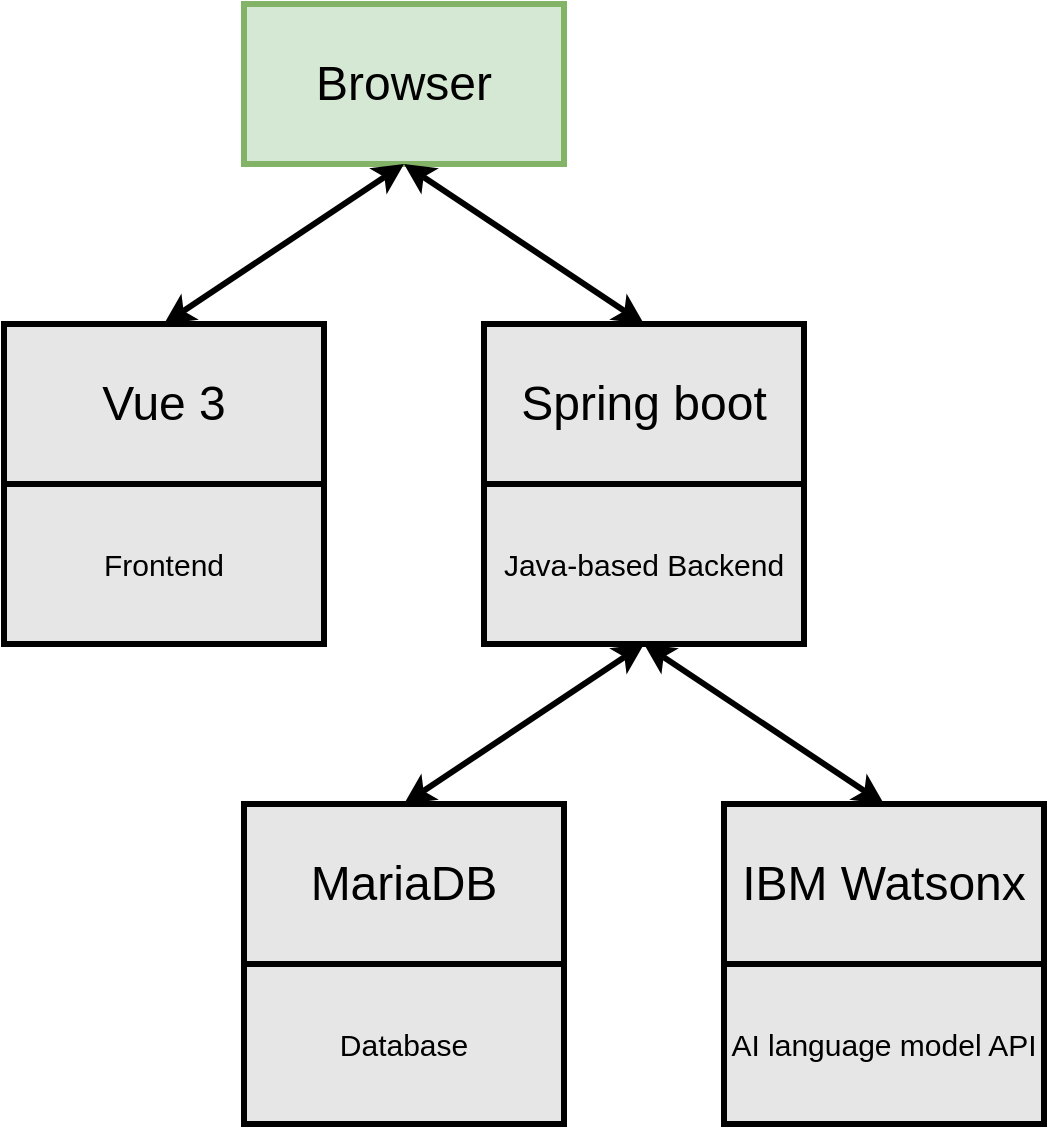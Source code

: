<mxfile version="24.7.17">
  <diagram name="Page-1" id="2GXR76-M0Fvng0QCse3A">
    <mxGraphModel dx="1590" dy="967" grid="1" gridSize="10" guides="1" tooltips="1" connect="1" arrows="1" fold="1" page="1" pageScale="1" pageWidth="827" pageHeight="1169" math="0" shadow="0">
      <root>
        <mxCell id="0" />
        <mxCell id="1" parent="0" />
        <mxCell id="c53XrRWpCATAmcm16bnj-1" value="&lt;div style=&quot;font-size: 24px;&quot;&gt;Browser&lt;/div&gt;" style="rounded=0;whiteSpace=wrap;html=1;fillColor=#d5e8d4;strokeColor=#82b366;strokeWidth=3;fontSize=24;" parent="1" vertex="1">
          <mxGeometry x="320" y="80" width="160" height="80" as="geometry" />
        </mxCell>
        <mxCell id="c53XrRWpCATAmcm16bnj-13" value="MariaDB" style="rounded=0;whiteSpace=wrap;html=1;strokeWidth=3;fontSize=24;fillColor=#E6E6E6;" parent="1" vertex="1">
          <mxGeometry x="320" y="480" width="160" height="80" as="geometry" />
        </mxCell>
        <mxCell id="c53XrRWpCATAmcm16bnj-14" value="&lt;div style=&quot;font-size: 15px;&quot;&gt;Database&lt;/div&gt;" style="rounded=0;whiteSpace=wrap;html=1;strokeWidth=3;fillColor=#E6E6E6;fontSize=15;" parent="1" vertex="1">
          <mxGeometry x="320" y="560" width="160" height="80" as="geometry" />
        </mxCell>
        <mxCell id="c53XrRWpCATAmcm16bnj-16" value="" style="endArrow=classic;startArrow=classic;html=1;rounded=0;entryX=0.5;entryY=1;entryDx=0;entryDy=0;exitX=0.5;exitY=0;exitDx=0;exitDy=0;strokeWidth=3;" parent="1" source="c53XrRWpCATAmcm16bnj-21" target="c53XrRWpCATAmcm16bnj-1" edge="1">
          <mxGeometry width="50" height="50" relative="1" as="geometry">
            <mxPoint x="260" y="280" as="sourcePoint" />
            <mxPoint x="400" y="160" as="targetPoint" />
          </mxGeometry>
        </mxCell>
        <mxCell id="c53XrRWpCATAmcm16bnj-17" value="" style="endArrow=classic;startArrow=classic;html=1;rounded=0;entryX=0.5;entryY=1;entryDx=0;entryDy=0;strokeWidth=3;exitX=0.5;exitY=0;exitDx=0;exitDy=0;" parent="1" source="c53XrRWpCATAmcm16bnj-23" target="c53XrRWpCATAmcm16bnj-1" edge="1">
          <mxGeometry width="50" height="50" relative="1" as="geometry">
            <mxPoint x="490" y="190" as="sourcePoint" />
            <mxPoint x="400" y="160" as="targetPoint" />
          </mxGeometry>
        </mxCell>
        <mxCell id="c53XrRWpCATAmcm16bnj-18" value="" style="endArrow=classic;startArrow=classic;html=1;rounded=0;exitX=0.5;exitY=0;exitDx=0;exitDy=0;strokeWidth=3;entryX=0.5;entryY=1;entryDx=0;entryDy=0;" parent="1" source="c53XrRWpCATAmcm16bnj-13" target="c53XrRWpCATAmcm16bnj-24" edge="1">
          <mxGeometry width="50" height="50" relative="1" as="geometry">
            <mxPoint x="590" y="460" as="sourcePoint" />
            <mxPoint x="560" y="430" as="targetPoint" />
          </mxGeometry>
        </mxCell>
        <mxCell id="c53XrRWpCATAmcm16bnj-21" value="Vue 3" style="rounded=0;whiteSpace=wrap;html=1;strokeWidth=3;fontSize=24;fillColor=#E6E6E6;" parent="1" vertex="1">
          <mxGeometry x="200" y="240" width="160" height="80" as="geometry" />
        </mxCell>
        <mxCell id="c53XrRWpCATAmcm16bnj-22" value="&lt;div style=&quot;font-size: 15px;&quot;&gt;Frontend&lt;/div&gt;" style="rounded=0;whiteSpace=wrap;html=1;strokeWidth=3;fillColor=#E6E6E6;fontSize=15;" parent="1" vertex="1">
          <mxGeometry x="200" y="320" width="160" height="80" as="geometry" />
        </mxCell>
        <mxCell id="c53XrRWpCATAmcm16bnj-23" value="&lt;div style=&quot;font-size: 24px;&quot;&gt;Spring boot&lt;/div&gt;" style="rounded=0;whiteSpace=wrap;html=1;strokeWidth=3;fontSize=24;fillColor=#E6E6E6;" parent="1" vertex="1">
          <mxGeometry x="440" y="240" width="160" height="80" as="geometry" />
        </mxCell>
        <mxCell id="c53XrRWpCATAmcm16bnj-24" value="&lt;div style=&quot;font-size: 15px;&quot;&gt;Java-based Backend&lt;br style=&quot;font-size: 15px;&quot;&gt;&lt;/div&gt;" style="rounded=0;whiteSpace=wrap;html=1;strokeWidth=3;fillColor=#E6E6E6;fontSize=15;" parent="1" vertex="1">
          <mxGeometry x="440" y="320" width="160" height="80" as="geometry" />
        </mxCell>
        <mxCell id="sve3FE1zwaEsIyAFE5Qh-1" value="&lt;div style=&quot;font-size: 24px;&quot;&gt;IBM Watsonx&lt;br&gt;&lt;/div&gt;" style="rounded=0;whiteSpace=wrap;html=1;strokeWidth=3;fontSize=24;fillColor=#E6E6E6;" vertex="1" parent="1">
          <mxGeometry x="560" y="480" width="160" height="80" as="geometry" />
        </mxCell>
        <mxCell id="sve3FE1zwaEsIyAFE5Qh-2" value="AI language model API" style="rounded=0;whiteSpace=wrap;html=1;strokeWidth=3;fillColor=#E6E6E6;fontSize=15;" vertex="1" parent="1">
          <mxGeometry x="560" y="560" width="160" height="80" as="geometry" />
        </mxCell>
        <mxCell id="sve3FE1zwaEsIyAFE5Qh-3" value="" style="endArrow=classic;startArrow=classic;html=1;rounded=0;exitX=0.5;exitY=0;exitDx=0;exitDy=0;strokeWidth=3;entryX=0.5;entryY=1;entryDx=0;entryDy=0;" edge="1" parent="1" source="sve3FE1zwaEsIyAFE5Qh-1" target="c53XrRWpCATAmcm16bnj-24">
          <mxGeometry width="50" height="50" relative="1" as="geometry">
            <mxPoint x="530" y="490" as="sourcePoint" />
            <mxPoint x="530" y="410" as="targetPoint" />
          </mxGeometry>
        </mxCell>
      </root>
    </mxGraphModel>
  </diagram>
</mxfile>
